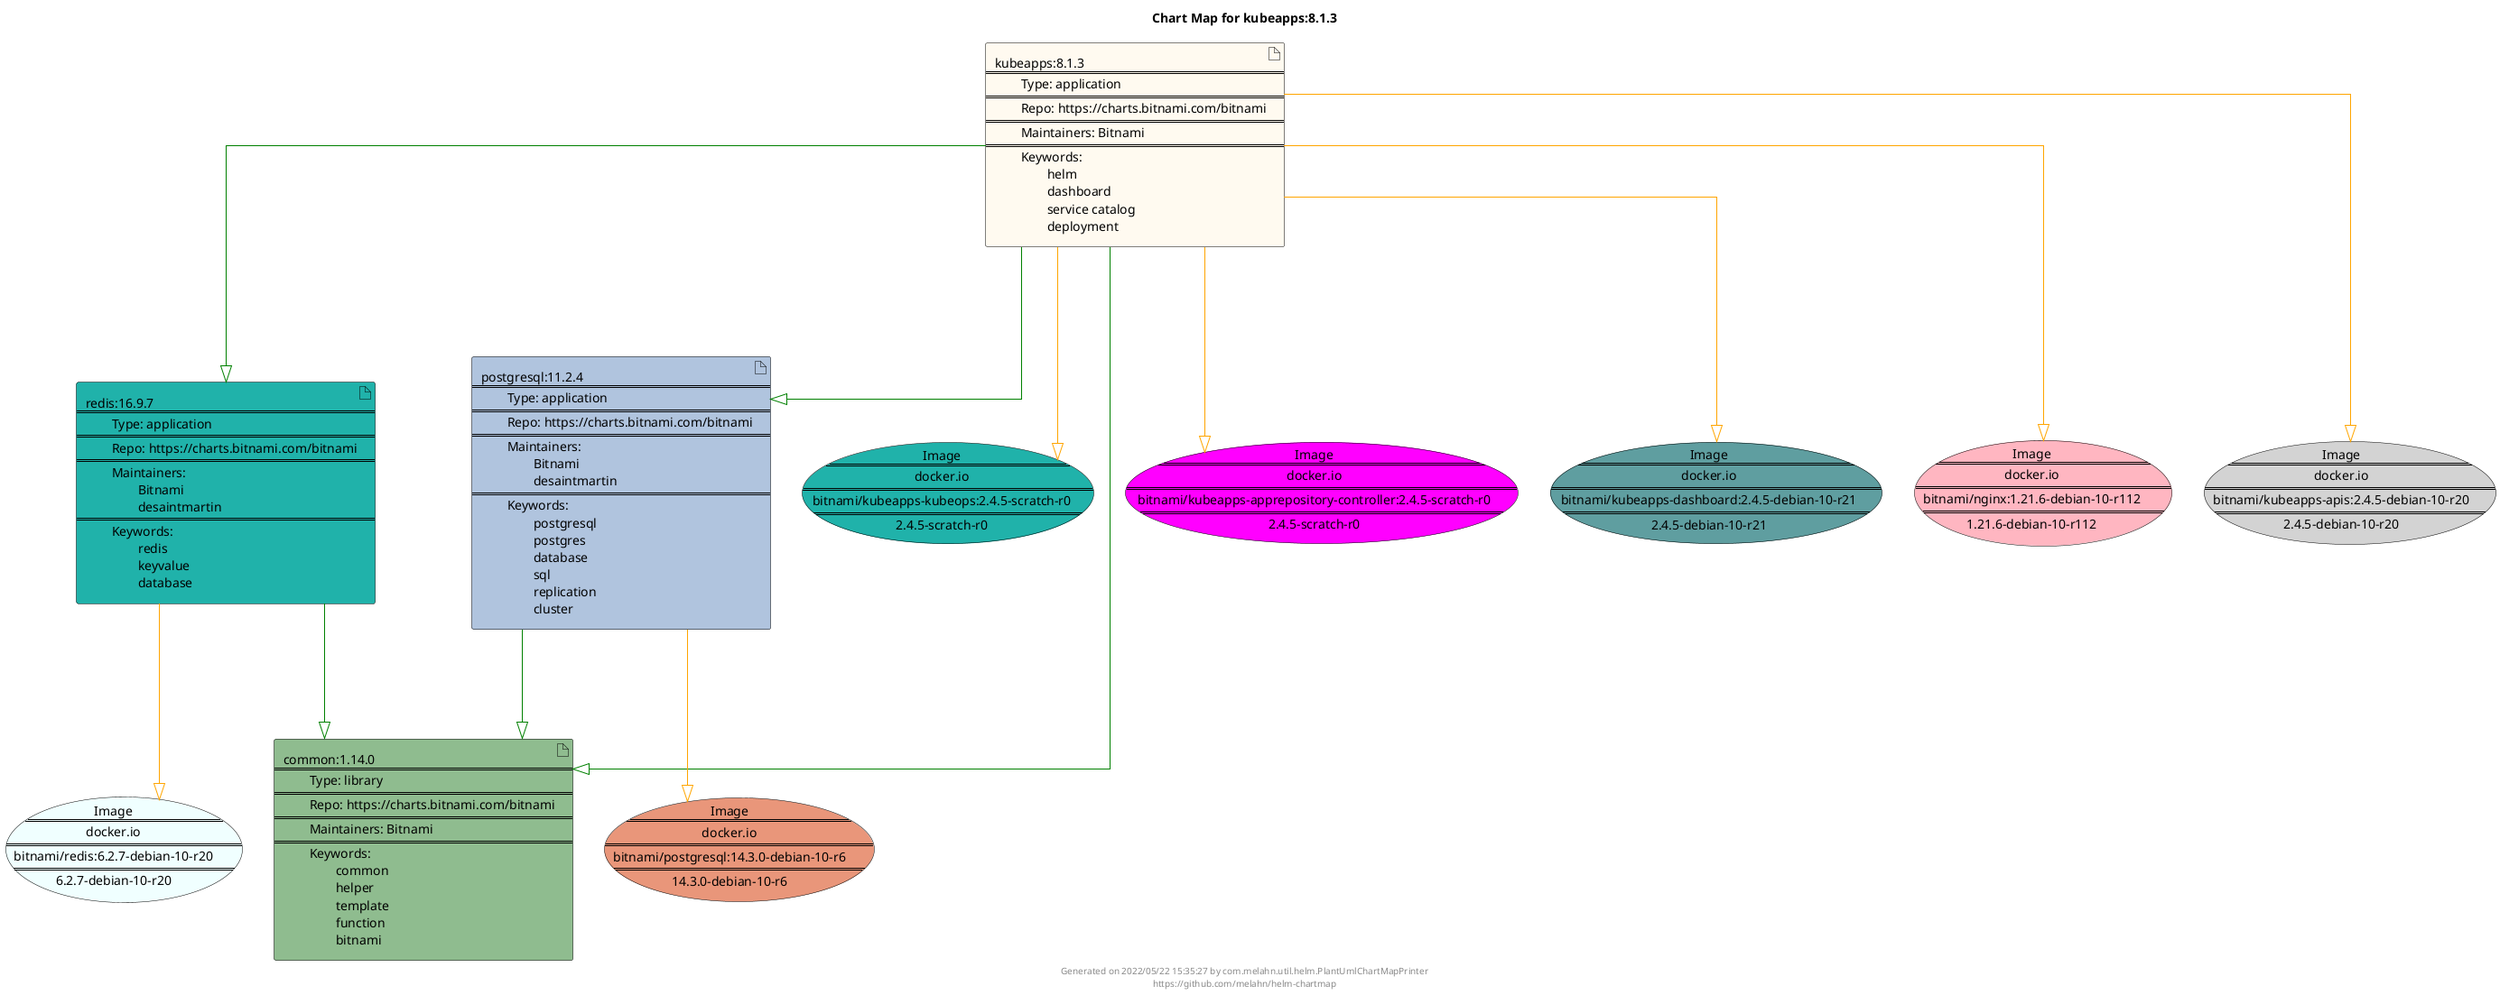 @startuml
skinparam linetype ortho
skinparam backgroundColor white
skinparam usecaseBorderColor black
skinparam usecaseArrowColor LightSlateGray
skinparam artifactBorderColor black
skinparam artifactArrowColor LightSlateGray

title Chart Map for kubeapps:8.1.3

'There are 4 referenced Helm Charts
artifact "redis:16.9.7\n====\n\tType: application\n====\n\tRepo: https://charts.bitnami.com/bitnami\n====\n\tMaintainers: \n\t\tBitnami\n\t\tdesaintmartin\n====\n\tKeywords: \n\t\tredis\n\t\tkeyvalue\n\t\tdatabase" as redis_16_9_7 #LightSeaGreen
artifact "postgresql:11.2.4\n====\n\tType: application\n====\n\tRepo: https://charts.bitnami.com/bitnami\n====\n\tMaintainers: \n\t\tBitnami\n\t\tdesaintmartin\n====\n\tKeywords: \n\t\tpostgresql\n\t\tpostgres\n\t\tdatabase\n\t\tsql\n\t\treplication\n\t\tcluster" as postgresql_11_2_4 #LightSteelBlue
artifact "common:1.14.0\n====\n\tType: library\n====\n\tRepo: https://charts.bitnami.com/bitnami\n====\n\tMaintainers: Bitnami\n====\n\tKeywords: \n\t\tcommon\n\t\thelper\n\t\ttemplate\n\t\tfunction\n\t\tbitnami" as common_1_14_0 #DarkSeaGreen
artifact "kubeapps:8.1.3\n====\n\tType: application\n====\n\tRepo: https://charts.bitnami.com/bitnami\n====\n\tMaintainers: Bitnami\n====\n\tKeywords: \n\t\thelm\n\t\tdashboard\n\t\tservice catalog\n\t\tdeployment" as kubeapps_8_1_3 #FloralWhite

'There are 7 referenced Docker Images
usecase "Image\n====\ndocker.io\n====\nbitnami/kubeapps-kubeops:2.4.5-scratch-r0\n====\n2.4.5-scratch-r0" as docker_io_bitnami_kubeapps_kubeops_2_4_5_scratch_r0 #LightSeaGreen
usecase "Image\n====\ndocker.io\n====\nbitnami/kubeapps-apprepository-controller:2.4.5-scratch-r0\n====\n2.4.5-scratch-r0" as docker_io_bitnami_kubeapps_apprepository_controller_2_4_5_scratch_r0 #Fuchsia
usecase "Image\n====\ndocker.io\n====\nbitnami/kubeapps-dashboard:2.4.5-debian-10-r21\n====\n2.4.5-debian-10-r21" as docker_io_bitnami_kubeapps_dashboard_2_4_5_debian_10_r21 #CadetBlue
usecase "Image\n====\ndocker.io\n====\nbitnami/redis:6.2.7-debian-10-r20\n====\n6.2.7-debian-10-r20" as docker_io_bitnami_redis_6_2_7_debian_10_r20 #Azure
usecase "Image\n====\ndocker.io\n====\nbitnami/nginx:1.21.6-debian-10-r112\n====\n1.21.6-debian-10-r112" as docker_io_bitnami_nginx_1_21_6_debian_10_r112 #LightPink
usecase "Image\n====\ndocker.io\n====\nbitnami/postgresql:14.3.0-debian-10-r6\n====\n14.3.0-debian-10-r6" as docker_io_bitnami_postgresql_14_3_0_debian_10_r6 #DarkSalmon
usecase "Image\n====\ndocker.io\n====\nbitnami/kubeapps-apis:2.4.5-debian-10-r20\n====\n2.4.5-debian-10-r20" as docker_io_bitnami_kubeapps_apis_2_4_5_debian_10_r20 #LightGrey

'Chart Dependencies
kubeapps_8_1_3--[#green]-|>redis_16_9_7
redis_16_9_7--[#green]-|>common_1_14_0
kubeapps_8_1_3--[#green]-|>postgresql_11_2_4
postgresql_11_2_4--[#green]-|>common_1_14_0
kubeapps_8_1_3--[#green]-|>common_1_14_0
redis_16_9_7--[#orange]-|>docker_io_bitnami_redis_6_2_7_debian_10_r20
postgresql_11_2_4--[#orange]-|>docker_io_bitnami_postgresql_14_3_0_debian_10_r6
kubeapps_8_1_3--[#orange]-|>docker_io_bitnami_nginx_1_21_6_debian_10_r112
kubeapps_8_1_3--[#orange]-|>docker_io_bitnami_kubeapps_apis_2_4_5_debian_10_r20
kubeapps_8_1_3--[#orange]-|>docker_io_bitnami_kubeapps_apprepository_controller_2_4_5_scratch_r0
kubeapps_8_1_3--[#orange]-|>docker_io_bitnami_kubeapps_dashboard_2_4_5_debian_10_r21
kubeapps_8_1_3--[#orange]-|>docker_io_bitnami_kubeapps_kubeops_2_4_5_scratch_r0

center footer Generated on 2022/05/22 15:35:27 by com.melahn.util.helm.PlantUmlChartMapPrinter\nhttps://github.com/melahn/helm-chartmap
@enduml
